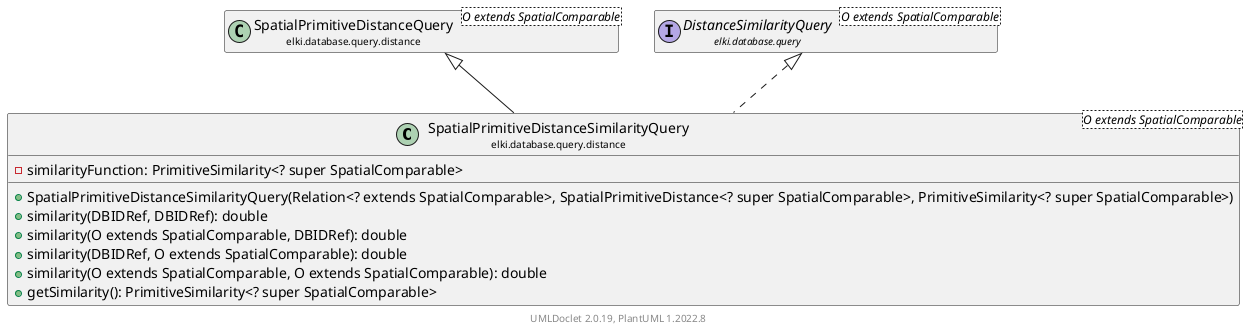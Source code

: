 @startuml
    remove .*\.(Instance|Par|Parameterizer|Factory)$
    set namespaceSeparator none
    hide empty fields
    hide empty methods

    class "<size:14>SpatialPrimitiveDistanceSimilarityQuery\n<size:10>elki.database.query.distance" as elki.database.query.distance.SpatialPrimitiveDistanceSimilarityQuery<O extends SpatialComparable> [[SpatialPrimitiveDistanceSimilarityQuery.html]] {
        -similarityFunction: PrimitiveSimilarity<? super SpatialComparable>
        +SpatialPrimitiveDistanceSimilarityQuery(Relation<? extends SpatialComparable>, SpatialPrimitiveDistance<? super SpatialComparable>, PrimitiveSimilarity<? super SpatialComparable>)
        +similarity(DBIDRef, DBIDRef): double
        +similarity(O extends SpatialComparable, DBIDRef): double
        +similarity(DBIDRef, O extends SpatialComparable): double
        +similarity(O extends SpatialComparable, O extends SpatialComparable): double
        +getSimilarity(): PrimitiveSimilarity<? super SpatialComparable>
    }

    class "<size:14>SpatialPrimitiveDistanceQuery\n<size:10>elki.database.query.distance" as elki.database.query.distance.SpatialPrimitiveDistanceQuery<O extends SpatialComparable> [[SpatialPrimitiveDistanceQuery.html]]
    interface "<size:14>DistanceSimilarityQuery\n<size:10>elki.database.query" as elki.database.query.DistanceSimilarityQuery<O extends SpatialComparable> [[../DistanceSimilarityQuery.html]]

    elki.database.query.distance.SpatialPrimitiveDistanceQuery <|-- elki.database.query.distance.SpatialPrimitiveDistanceSimilarityQuery
    elki.database.query.DistanceSimilarityQuery <|.. elki.database.query.distance.SpatialPrimitiveDistanceSimilarityQuery

    center footer UMLDoclet 2.0.19, PlantUML 1.2022.8
@enduml
